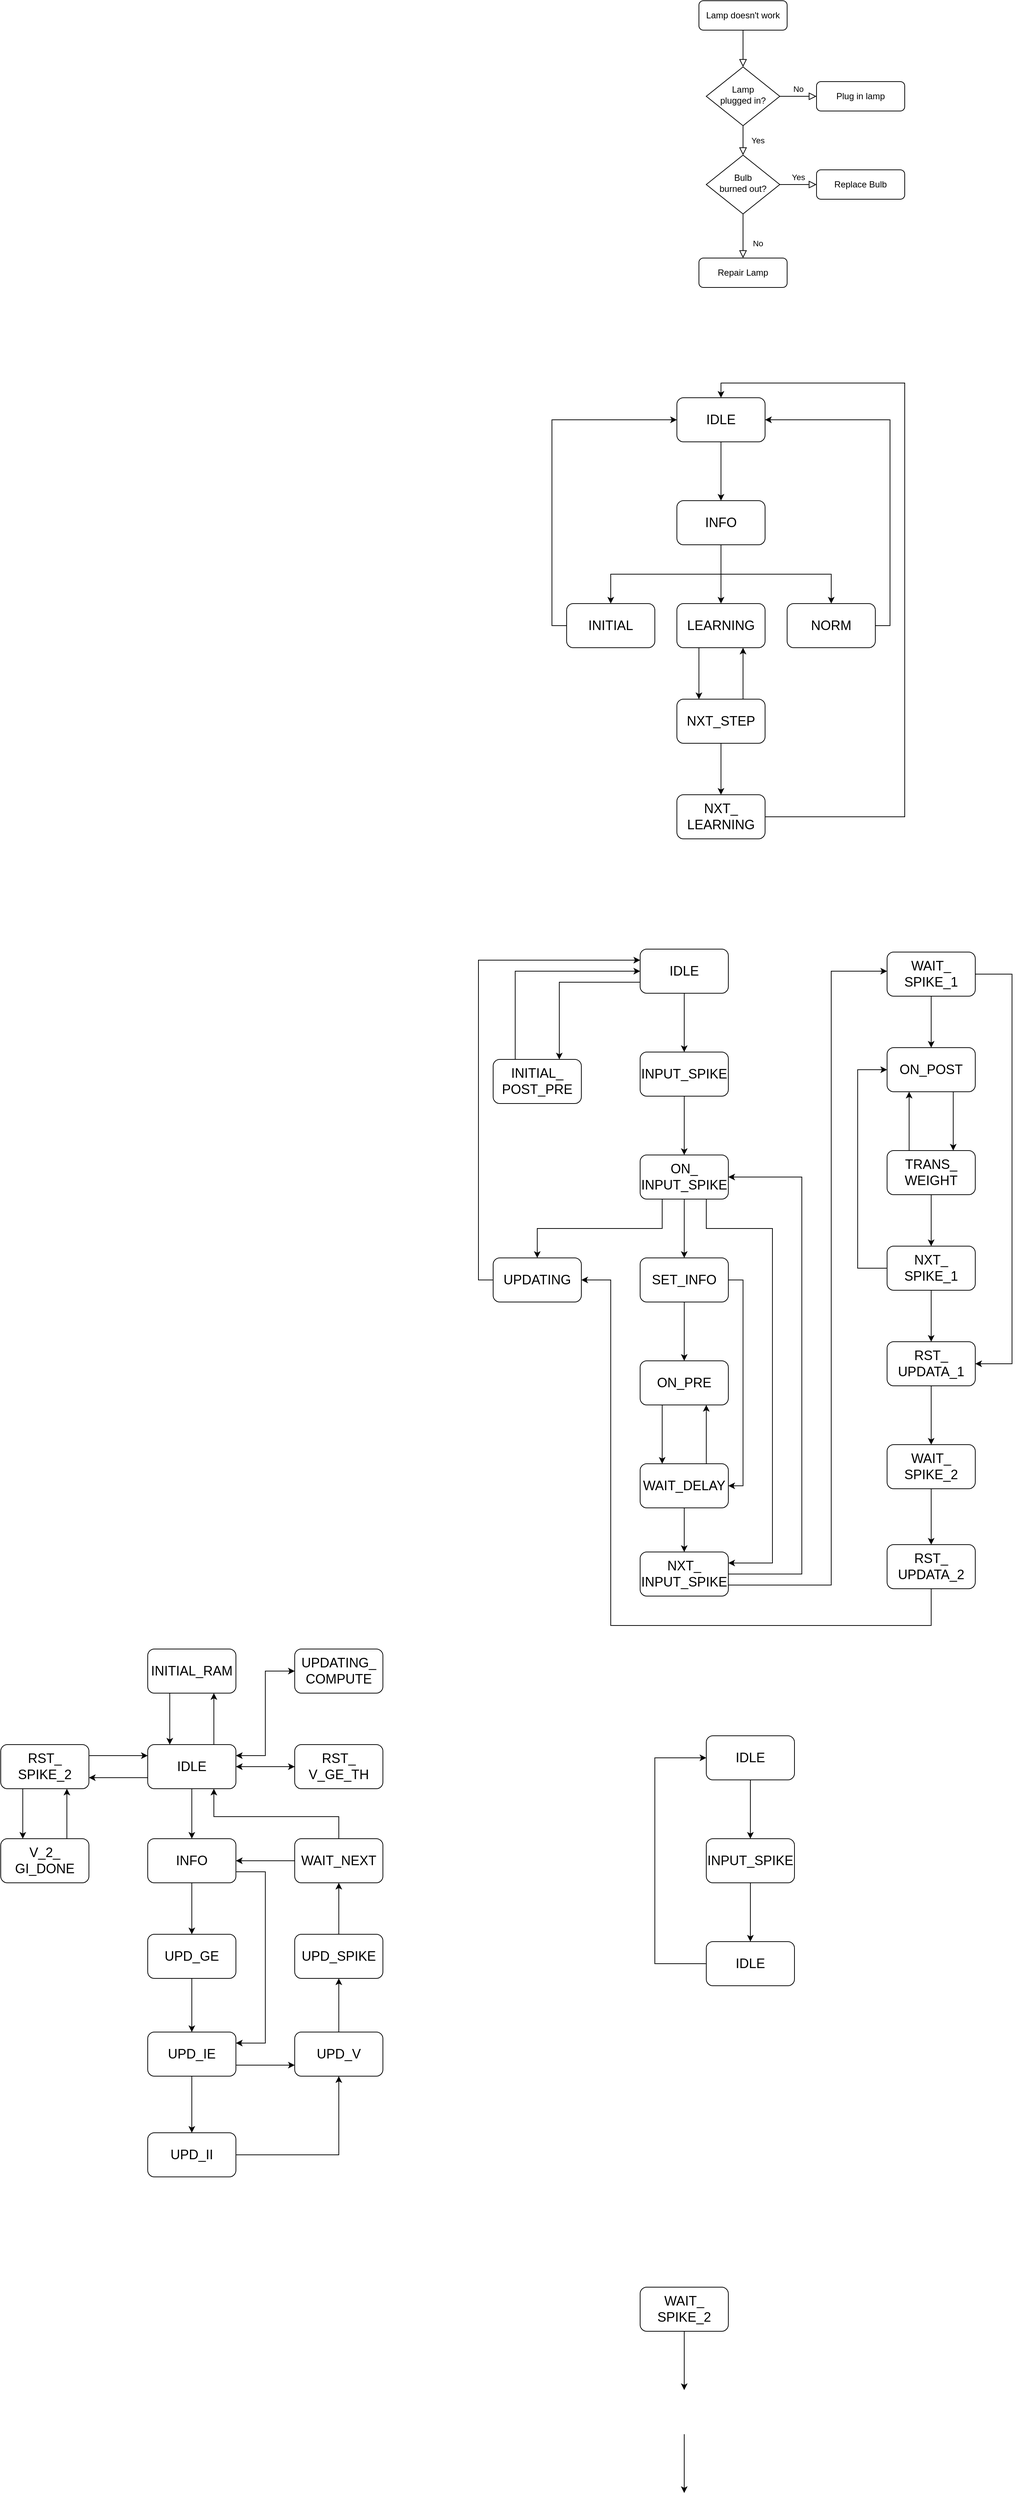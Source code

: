 <mxfile version="23.1.6" type="github">
  <diagram id="C5RBs43oDa-KdzZeNtuy" name="Page-1">
    <mxGraphModel dx="3267" dy="1254" grid="1" gridSize="10" guides="1" tooltips="1" connect="1" arrows="1" fold="1" page="1" pageScale="1" pageWidth="827" pageHeight="1169" math="0" shadow="0">
      <root>
        <mxCell id="WIyWlLk6GJQsqaUBKTNV-0" />
        <mxCell id="WIyWlLk6GJQsqaUBKTNV-1" parent="WIyWlLk6GJQsqaUBKTNV-0" />
        <mxCell id="WIyWlLk6GJQsqaUBKTNV-2" value="" style="rounded=0;html=1;jettySize=auto;orthogonalLoop=1;fontSize=11;endArrow=block;endFill=0;endSize=8;strokeWidth=1;shadow=0;labelBackgroundColor=none;edgeStyle=orthogonalEdgeStyle;" parent="WIyWlLk6GJQsqaUBKTNV-1" source="WIyWlLk6GJQsqaUBKTNV-3" target="WIyWlLk6GJQsqaUBKTNV-6" edge="1">
          <mxGeometry relative="1" as="geometry" />
        </mxCell>
        <mxCell id="WIyWlLk6GJQsqaUBKTNV-3" value="Lamp doesn&#39;t work" style="rounded=1;whiteSpace=wrap;html=1;fontSize=12;glass=0;strokeWidth=1;shadow=0;" parent="WIyWlLk6GJQsqaUBKTNV-1" vertex="1">
          <mxGeometry x="160" y="80" width="120" height="40" as="geometry" />
        </mxCell>
        <mxCell id="WIyWlLk6GJQsqaUBKTNV-4" value="Yes" style="rounded=0;html=1;jettySize=auto;orthogonalLoop=1;fontSize=11;endArrow=block;endFill=0;endSize=8;strokeWidth=1;shadow=0;labelBackgroundColor=none;edgeStyle=orthogonalEdgeStyle;" parent="WIyWlLk6GJQsqaUBKTNV-1" source="WIyWlLk6GJQsqaUBKTNV-6" target="WIyWlLk6GJQsqaUBKTNV-10" edge="1">
          <mxGeometry y="20" relative="1" as="geometry">
            <mxPoint as="offset" />
          </mxGeometry>
        </mxCell>
        <mxCell id="WIyWlLk6GJQsqaUBKTNV-5" value="No" style="edgeStyle=orthogonalEdgeStyle;rounded=0;html=1;jettySize=auto;orthogonalLoop=1;fontSize=11;endArrow=block;endFill=0;endSize=8;strokeWidth=1;shadow=0;labelBackgroundColor=none;" parent="WIyWlLk6GJQsqaUBKTNV-1" source="WIyWlLk6GJQsqaUBKTNV-6" target="WIyWlLk6GJQsqaUBKTNV-7" edge="1">
          <mxGeometry y="10" relative="1" as="geometry">
            <mxPoint as="offset" />
          </mxGeometry>
        </mxCell>
        <mxCell id="WIyWlLk6GJQsqaUBKTNV-6" value="Lamp&lt;br&gt;plugged in?" style="rhombus;whiteSpace=wrap;html=1;shadow=0;fontFamily=Helvetica;fontSize=12;align=center;strokeWidth=1;spacing=6;spacingTop=-4;" parent="WIyWlLk6GJQsqaUBKTNV-1" vertex="1">
          <mxGeometry x="170" y="170" width="100" height="80" as="geometry" />
        </mxCell>
        <mxCell id="WIyWlLk6GJQsqaUBKTNV-7" value="Plug in lamp" style="rounded=1;whiteSpace=wrap;html=1;fontSize=12;glass=0;strokeWidth=1;shadow=0;" parent="WIyWlLk6GJQsqaUBKTNV-1" vertex="1">
          <mxGeometry x="320" y="190" width="120" height="40" as="geometry" />
        </mxCell>
        <mxCell id="WIyWlLk6GJQsqaUBKTNV-8" value="No" style="rounded=0;html=1;jettySize=auto;orthogonalLoop=1;fontSize=11;endArrow=block;endFill=0;endSize=8;strokeWidth=1;shadow=0;labelBackgroundColor=none;edgeStyle=orthogonalEdgeStyle;" parent="WIyWlLk6GJQsqaUBKTNV-1" source="WIyWlLk6GJQsqaUBKTNV-10" target="WIyWlLk6GJQsqaUBKTNV-11" edge="1">
          <mxGeometry x="0.333" y="20" relative="1" as="geometry">
            <mxPoint as="offset" />
          </mxGeometry>
        </mxCell>
        <mxCell id="WIyWlLk6GJQsqaUBKTNV-9" value="Yes" style="edgeStyle=orthogonalEdgeStyle;rounded=0;html=1;jettySize=auto;orthogonalLoop=1;fontSize=11;endArrow=block;endFill=0;endSize=8;strokeWidth=1;shadow=0;labelBackgroundColor=none;" parent="WIyWlLk6GJQsqaUBKTNV-1" source="WIyWlLk6GJQsqaUBKTNV-10" target="WIyWlLk6GJQsqaUBKTNV-12" edge="1">
          <mxGeometry y="10" relative="1" as="geometry">
            <mxPoint as="offset" />
          </mxGeometry>
        </mxCell>
        <mxCell id="WIyWlLk6GJQsqaUBKTNV-10" value="Bulb&lt;br&gt;burned out?" style="rhombus;whiteSpace=wrap;html=1;shadow=0;fontFamily=Helvetica;fontSize=12;align=center;strokeWidth=1;spacing=6;spacingTop=-4;" parent="WIyWlLk6GJQsqaUBKTNV-1" vertex="1">
          <mxGeometry x="170" y="290" width="100" height="80" as="geometry" />
        </mxCell>
        <mxCell id="WIyWlLk6GJQsqaUBKTNV-11" value="Repair Lamp" style="rounded=1;whiteSpace=wrap;html=1;fontSize=12;glass=0;strokeWidth=1;shadow=0;" parent="WIyWlLk6GJQsqaUBKTNV-1" vertex="1">
          <mxGeometry x="160" y="430" width="120" height="40" as="geometry" />
        </mxCell>
        <mxCell id="WIyWlLk6GJQsqaUBKTNV-12" value="Replace Bulb" style="rounded=1;whiteSpace=wrap;html=1;fontSize=12;glass=0;strokeWidth=1;shadow=0;" parent="WIyWlLk6GJQsqaUBKTNV-1" vertex="1">
          <mxGeometry x="320" y="310" width="120" height="40" as="geometry" />
        </mxCell>
        <mxCell id="yngDn8SlQXvrHjI-wFZV-4" value="" style="edgeStyle=orthogonalEdgeStyle;rounded=0;orthogonalLoop=1;jettySize=auto;html=1;" parent="WIyWlLk6GJQsqaUBKTNV-1" source="yngDn8SlQXvrHjI-wFZV-0" target="yngDn8SlQXvrHjI-wFZV-3" edge="1">
          <mxGeometry relative="1" as="geometry" />
        </mxCell>
        <mxCell id="yngDn8SlQXvrHjI-wFZV-0" value="&lt;font style=&quot;font-size: 18px;&quot;&gt;IDLE&lt;/font&gt;" style="rounded=1;whiteSpace=wrap;html=1;" parent="WIyWlLk6GJQsqaUBKTNV-1" vertex="1">
          <mxGeometry x="130" y="620" width="120" height="60" as="geometry" />
        </mxCell>
        <mxCell id="yngDn8SlQXvrHjI-wFZV-6" value="" style="edgeStyle=orthogonalEdgeStyle;rounded=0;orthogonalLoop=1;jettySize=auto;html=1;" parent="WIyWlLk6GJQsqaUBKTNV-1" source="yngDn8SlQXvrHjI-wFZV-3" target="yngDn8SlQXvrHjI-wFZV-5" edge="1">
          <mxGeometry relative="1" as="geometry" />
        </mxCell>
        <mxCell id="yngDn8SlQXvrHjI-wFZV-3" value="&lt;font style=&quot;font-size: 18px;&quot;&gt;INFO&lt;/font&gt;" style="rounded=1;whiteSpace=wrap;html=1;" parent="WIyWlLk6GJQsqaUBKTNV-1" vertex="1">
          <mxGeometry x="130" y="760" width="120" height="60" as="geometry" />
        </mxCell>
        <mxCell id="yngDn8SlQXvrHjI-wFZV-8" value="" style="edgeStyle=orthogonalEdgeStyle;rounded=0;orthogonalLoop=1;jettySize=auto;html=1;" parent="WIyWlLk6GJQsqaUBKTNV-1" target="yngDn8SlQXvrHjI-wFZV-7" edge="1">
          <mxGeometry relative="1" as="geometry">
            <mxPoint x="190" y="860" as="sourcePoint" />
            <Array as="points">
              <mxPoint x="340" y="860" />
            </Array>
          </mxGeometry>
        </mxCell>
        <mxCell id="yngDn8SlQXvrHjI-wFZV-5" value="&lt;font style=&quot;font-size: 18px;&quot;&gt;LEARNING&lt;/font&gt;" style="rounded=1;whiteSpace=wrap;html=1;" parent="WIyWlLk6GJQsqaUBKTNV-1" vertex="1">
          <mxGeometry x="130" y="900" width="120" height="60" as="geometry" />
        </mxCell>
        <mxCell id="yngDn8SlQXvrHjI-wFZV-10" value="" style="edgeStyle=orthogonalEdgeStyle;rounded=0;orthogonalLoop=1;jettySize=auto;html=1;exitX=0.5;exitY=1;exitDx=0;exitDy=0;" parent="WIyWlLk6GJQsqaUBKTNV-1" source="yngDn8SlQXvrHjI-wFZV-5" target="yngDn8SlQXvrHjI-wFZV-9" edge="1">
          <mxGeometry relative="1" as="geometry">
            <Array as="points">
              <mxPoint x="160" y="960" />
            </Array>
          </mxGeometry>
        </mxCell>
        <mxCell id="yngDn8SlQXvrHjI-wFZV-16" style="edgeStyle=orthogonalEdgeStyle;rounded=0;orthogonalLoop=1;jettySize=auto;html=1;exitX=1;exitY=0.5;exitDx=0;exitDy=0;entryX=1;entryY=0.5;entryDx=0;entryDy=0;" parent="WIyWlLk6GJQsqaUBKTNV-1" source="yngDn8SlQXvrHjI-wFZV-7" target="yngDn8SlQXvrHjI-wFZV-0" edge="1">
          <mxGeometry relative="1" as="geometry" />
        </mxCell>
        <mxCell id="yngDn8SlQXvrHjI-wFZV-7" value="&lt;span style=&quot;font-size: 18px;&quot;&gt;NORM&lt;/span&gt;" style="whiteSpace=wrap;html=1;rounded=1;" parent="WIyWlLk6GJQsqaUBKTNV-1" vertex="1">
          <mxGeometry x="280" y="900" width="120" height="60" as="geometry" />
        </mxCell>
        <mxCell id="yngDn8SlQXvrHjI-wFZV-12" value="" style="edgeStyle=orthogonalEdgeStyle;rounded=0;orthogonalLoop=1;jettySize=auto;html=1;" parent="WIyWlLk6GJQsqaUBKTNV-1" source="yngDn8SlQXvrHjI-wFZV-9" target="yngDn8SlQXvrHjI-wFZV-11" edge="1">
          <mxGeometry relative="1" as="geometry" />
        </mxCell>
        <mxCell id="yngDn8SlQXvrHjI-wFZV-17" style="edgeStyle=orthogonalEdgeStyle;rounded=0;orthogonalLoop=1;jettySize=auto;html=1;exitX=0.75;exitY=0;exitDx=0;exitDy=0;entryX=0.75;entryY=1;entryDx=0;entryDy=0;" parent="WIyWlLk6GJQsqaUBKTNV-1" source="yngDn8SlQXvrHjI-wFZV-9" target="yngDn8SlQXvrHjI-wFZV-5" edge="1">
          <mxGeometry relative="1" as="geometry" />
        </mxCell>
        <mxCell id="yngDn8SlQXvrHjI-wFZV-9" value="&lt;span style=&quot;font-size: 18px;&quot;&gt;NXT_STEP&lt;/span&gt;" style="whiteSpace=wrap;html=1;rounded=1;" parent="WIyWlLk6GJQsqaUBKTNV-1" vertex="1">
          <mxGeometry x="130" y="1030" width="120" height="60" as="geometry" />
        </mxCell>
        <mxCell id="yngDn8SlQXvrHjI-wFZV-14" value="" style="edgeStyle=orthogonalEdgeStyle;rounded=0;orthogonalLoop=1;jettySize=auto;html=1;exitX=0.5;exitY=1;exitDx=0;exitDy=0;" parent="WIyWlLk6GJQsqaUBKTNV-1" source="yngDn8SlQXvrHjI-wFZV-3" target="yngDn8SlQXvrHjI-wFZV-13" edge="1">
          <mxGeometry relative="1" as="geometry" />
        </mxCell>
        <mxCell id="yngDn8SlQXvrHjI-wFZV-18" style="edgeStyle=orthogonalEdgeStyle;rounded=0;orthogonalLoop=1;jettySize=auto;html=1;exitX=1;exitY=0.5;exitDx=0;exitDy=0;entryX=0.5;entryY=0;entryDx=0;entryDy=0;" parent="WIyWlLk6GJQsqaUBKTNV-1" source="yngDn8SlQXvrHjI-wFZV-11" target="yngDn8SlQXvrHjI-wFZV-0" edge="1">
          <mxGeometry relative="1" as="geometry">
            <Array as="points">
              <mxPoint x="440" y="1190" />
              <mxPoint x="440" y="600" />
              <mxPoint x="190" y="600" />
            </Array>
          </mxGeometry>
        </mxCell>
        <mxCell id="yngDn8SlQXvrHjI-wFZV-11" value="&lt;span style=&quot;font-size: 18px;&quot;&gt;NXT_&lt;br&gt;LEARNING&lt;/span&gt;" style="whiteSpace=wrap;html=1;rounded=1;" parent="WIyWlLk6GJQsqaUBKTNV-1" vertex="1">
          <mxGeometry x="130" y="1160" width="120" height="60" as="geometry" />
        </mxCell>
        <mxCell id="yngDn8SlQXvrHjI-wFZV-15" style="edgeStyle=orthogonalEdgeStyle;rounded=0;orthogonalLoop=1;jettySize=auto;html=1;exitX=0;exitY=0.5;exitDx=0;exitDy=0;entryX=0;entryY=0.5;entryDx=0;entryDy=0;" parent="WIyWlLk6GJQsqaUBKTNV-1" source="yngDn8SlQXvrHjI-wFZV-13" target="yngDn8SlQXvrHjI-wFZV-0" edge="1">
          <mxGeometry relative="1" as="geometry" />
        </mxCell>
        <mxCell id="yngDn8SlQXvrHjI-wFZV-13" value="&lt;span style=&quot;font-size: 18px;&quot;&gt;INITIAL&lt;/span&gt;" style="whiteSpace=wrap;html=1;rounded=1;" parent="WIyWlLk6GJQsqaUBKTNV-1" vertex="1">
          <mxGeometry x="-20" y="900" width="120" height="60" as="geometry" />
        </mxCell>
        <mxCell id="yngDn8SlQXvrHjI-wFZV-21" value="" style="edgeStyle=orthogonalEdgeStyle;rounded=0;orthogonalLoop=1;jettySize=auto;html=1;" parent="WIyWlLk6GJQsqaUBKTNV-1" source="yngDn8SlQXvrHjI-wFZV-19" target="yngDn8SlQXvrHjI-wFZV-20" edge="1">
          <mxGeometry relative="1" as="geometry" />
        </mxCell>
        <mxCell id="yngDn8SlQXvrHjI-wFZV-54" style="edgeStyle=orthogonalEdgeStyle;rounded=0;orthogonalLoop=1;jettySize=auto;html=1;exitX=0;exitY=0.75;exitDx=0;exitDy=0;entryX=0.75;entryY=0;entryDx=0;entryDy=0;" parent="WIyWlLk6GJQsqaUBKTNV-1" source="yngDn8SlQXvrHjI-wFZV-19" target="yngDn8SlQXvrHjI-wFZV-53" edge="1">
          <mxGeometry relative="1" as="geometry" />
        </mxCell>
        <mxCell id="yngDn8SlQXvrHjI-wFZV-19" value="&lt;font style=&quot;font-size: 18px;&quot;&gt;IDLE&lt;/font&gt;" style="rounded=1;whiteSpace=wrap;html=1;" parent="WIyWlLk6GJQsqaUBKTNV-1" vertex="1">
          <mxGeometry x="80" y="1370" width="120" height="60" as="geometry" />
        </mxCell>
        <mxCell id="yngDn8SlQXvrHjI-wFZV-23" value="" style="edgeStyle=orthogonalEdgeStyle;rounded=0;orthogonalLoop=1;jettySize=auto;html=1;" parent="WIyWlLk6GJQsqaUBKTNV-1" source="yngDn8SlQXvrHjI-wFZV-20" target="yngDn8SlQXvrHjI-wFZV-22" edge="1">
          <mxGeometry relative="1" as="geometry" />
        </mxCell>
        <mxCell id="yngDn8SlQXvrHjI-wFZV-20" value="&lt;font style=&quot;font-size: 18px;&quot;&gt;INPUT_SPIKE&lt;/font&gt;" style="rounded=1;whiteSpace=wrap;html=1;" parent="WIyWlLk6GJQsqaUBKTNV-1" vertex="1">
          <mxGeometry x="80" y="1510" width="120" height="60" as="geometry" />
        </mxCell>
        <mxCell id="yngDn8SlQXvrHjI-wFZV-25" value="" style="edgeStyle=orthogonalEdgeStyle;rounded=0;orthogonalLoop=1;jettySize=auto;html=1;" parent="WIyWlLk6GJQsqaUBKTNV-1" source="yngDn8SlQXvrHjI-wFZV-22" target="yngDn8SlQXvrHjI-wFZV-24" edge="1">
          <mxGeometry relative="1" as="geometry" />
        </mxCell>
        <mxCell id="yngDn8SlQXvrHjI-wFZV-57" style="edgeStyle=orthogonalEdgeStyle;rounded=0;orthogonalLoop=1;jettySize=auto;html=1;exitX=0.5;exitY=1;exitDx=0;exitDy=0;" parent="WIyWlLk6GJQsqaUBKTNV-1" source="yngDn8SlQXvrHjI-wFZV-22" target="yngDn8SlQXvrHjI-wFZV-28" edge="1">
          <mxGeometry relative="1" as="geometry">
            <Array as="points">
              <mxPoint x="110" y="1710" />
              <mxPoint x="110" y="1750" />
              <mxPoint x="-60" y="1750" />
            </Array>
          </mxGeometry>
        </mxCell>
        <mxCell id="yngDn8SlQXvrHjI-wFZV-22" value="&lt;font style=&quot;font-size: 18px;&quot;&gt;ON_&lt;br&gt;INPUT_SPIKE&lt;/font&gt;" style="rounded=1;whiteSpace=wrap;html=1;" parent="WIyWlLk6GJQsqaUBKTNV-1" vertex="1">
          <mxGeometry x="80" y="1650" width="120" height="60" as="geometry" />
        </mxCell>
        <mxCell id="yngDn8SlQXvrHjI-wFZV-27" value="" style="edgeStyle=orthogonalEdgeStyle;rounded=0;orthogonalLoop=1;jettySize=auto;html=1;exitX=0.5;exitY=1;exitDx=0;exitDy=0;entryX=1;entryY=0.25;entryDx=0;entryDy=0;" parent="WIyWlLk6GJQsqaUBKTNV-1" source="yngDn8SlQXvrHjI-wFZV-22" target="yngDn8SlQXvrHjI-wFZV-26" edge="1">
          <mxGeometry relative="1" as="geometry">
            <Array as="points">
              <mxPoint x="170" y="1710" />
              <mxPoint x="170" y="1750" />
              <mxPoint x="260" y="1750" />
              <mxPoint x="260" y="2205" />
            </Array>
          </mxGeometry>
        </mxCell>
        <mxCell id="yngDn8SlQXvrHjI-wFZV-76" style="edgeStyle=orthogonalEdgeStyle;rounded=0;orthogonalLoop=1;jettySize=auto;html=1;exitX=1;exitY=0.5;exitDx=0;exitDy=0;entryX=1;entryY=0.5;entryDx=0;entryDy=0;" parent="WIyWlLk6GJQsqaUBKTNV-1" source="yngDn8SlQXvrHjI-wFZV-24" target="yngDn8SlQXvrHjI-wFZV-32" edge="1">
          <mxGeometry relative="1" as="geometry" />
        </mxCell>
        <mxCell id="yngDn8SlQXvrHjI-wFZV-24" value="&lt;font style=&quot;font-size: 18px;&quot;&gt;SET_INFO&lt;/font&gt;" style="rounded=1;whiteSpace=wrap;html=1;" parent="WIyWlLk6GJQsqaUBKTNV-1" vertex="1">
          <mxGeometry x="80" y="1790" width="120" height="60" as="geometry" />
        </mxCell>
        <mxCell id="yngDn8SlQXvrHjI-wFZV-62" style="edgeStyle=orthogonalEdgeStyle;rounded=0;orthogonalLoop=1;jettySize=auto;html=1;exitX=1;exitY=0.5;exitDx=0;exitDy=0;entryX=1;entryY=0.5;entryDx=0;entryDy=0;" parent="WIyWlLk6GJQsqaUBKTNV-1" source="yngDn8SlQXvrHjI-wFZV-26" target="yngDn8SlQXvrHjI-wFZV-22" edge="1">
          <mxGeometry relative="1" as="geometry">
            <Array as="points">
              <mxPoint x="300" y="2220" />
              <mxPoint x="300" y="1680" />
            </Array>
          </mxGeometry>
        </mxCell>
        <mxCell id="yngDn8SlQXvrHjI-wFZV-63" style="edgeStyle=orthogonalEdgeStyle;rounded=0;orthogonalLoop=1;jettySize=auto;html=1;exitX=1;exitY=0.75;exitDx=0;exitDy=0;" parent="WIyWlLk6GJQsqaUBKTNV-1" source="yngDn8SlQXvrHjI-wFZV-26" target="yngDn8SlQXvrHjI-wFZV-36" edge="1">
          <mxGeometry relative="1" as="geometry">
            <Array as="points">
              <mxPoint x="340" y="2235" />
              <mxPoint x="340" y="1400" />
              <mxPoint x="500" y="1400" />
            </Array>
          </mxGeometry>
        </mxCell>
        <mxCell id="yngDn8SlQXvrHjI-wFZV-26" value="&lt;font style=&quot;font-size: 18px;&quot;&gt;NXT_&lt;br&gt;INPUT_SPIKE&lt;/font&gt;" style="rounded=1;whiteSpace=wrap;html=1;" parent="WIyWlLk6GJQsqaUBKTNV-1" vertex="1">
          <mxGeometry x="80" y="2190" width="120" height="60" as="geometry" />
        </mxCell>
        <mxCell id="yngDn8SlQXvrHjI-wFZV-31" value="" style="edgeStyle=orthogonalEdgeStyle;rounded=0;orthogonalLoop=1;jettySize=auto;html=1;exitX=0.5;exitY=1;exitDx=0;exitDy=0;" parent="WIyWlLk6GJQsqaUBKTNV-1" source="yngDn8SlQXvrHjI-wFZV-24" target="yngDn8SlQXvrHjI-wFZV-30" edge="1">
          <mxGeometry relative="1" as="geometry" />
        </mxCell>
        <mxCell id="yngDn8SlQXvrHjI-wFZV-74" style="edgeStyle=orthogonalEdgeStyle;rounded=0;orthogonalLoop=1;jettySize=auto;html=1;exitX=0;exitY=0.5;exitDx=0;exitDy=0;entryX=0;entryY=0.25;entryDx=0;entryDy=0;" parent="WIyWlLk6GJQsqaUBKTNV-1" source="yngDn8SlQXvrHjI-wFZV-28" target="yngDn8SlQXvrHjI-wFZV-19" edge="1">
          <mxGeometry relative="1" as="geometry" />
        </mxCell>
        <mxCell id="yngDn8SlQXvrHjI-wFZV-28" value="&lt;font style=&quot;font-size: 18px;&quot;&gt;UPDATING&lt;/font&gt;" style="rounded=1;whiteSpace=wrap;html=1;" parent="WIyWlLk6GJQsqaUBKTNV-1" vertex="1">
          <mxGeometry x="-120" y="1790" width="120" height="60" as="geometry" />
        </mxCell>
        <mxCell id="yngDn8SlQXvrHjI-wFZV-33" value="" style="edgeStyle=orthogonalEdgeStyle;rounded=0;orthogonalLoop=1;jettySize=auto;html=1;" parent="WIyWlLk6GJQsqaUBKTNV-1" source="yngDn8SlQXvrHjI-wFZV-30" target="yngDn8SlQXvrHjI-wFZV-32" edge="1">
          <mxGeometry relative="1" as="geometry">
            <Array as="points">
              <mxPoint x="110" y="2020" />
              <mxPoint x="110" y="2020" />
            </Array>
          </mxGeometry>
        </mxCell>
        <mxCell id="yngDn8SlQXvrHjI-wFZV-30" value="&lt;font style=&quot;font-size: 18px;&quot;&gt;ON_PRE&lt;/font&gt;" style="rounded=1;whiteSpace=wrap;html=1;" parent="WIyWlLk6GJQsqaUBKTNV-1" vertex="1">
          <mxGeometry x="80" y="1930" width="120" height="60" as="geometry" />
        </mxCell>
        <mxCell id="yngDn8SlQXvrHjI-wFZV-58" style="edgeStyle=orthogonalEdgeStyle;rounded=0;orthogonalLoop=1;jettySize=auto;html=1;exitX=0.5;exitY=1;exitDx=0;exitDy=0;entryX=0.5;entryY=0;entryDx=0;entryDy=0;" parent="WIyWlLk6GJQsqaUBKTNV-1" source="yngDn8SlQXvrHjI-wFZV-32" target="yngDn8SlQXvrHjI-wFZV-26" edge="1">
          <mxGeometry relative="1" as="geometry" />
        </mxCell>
        <mxCell id="yngDn8SlQXvrHjI-wFZV-59" style="edgeStyle=orthogonalEdgeStyle;rounded=0;orthogonalLoop=1;jettySize=auto;html=1;exitX=0.75;exitY=0;exitDx=0;exitDy=0;entryX=0.75;entryY=1;entryDx=0;entryDy=0;" parent="WIyWlLk6GJQsqaUBKTNV-1" source="yngDn8SlQXvrHjI-wFZV-32" target="yngDn8SlQXvrHjI-wFZV-30" edge="1">
          <mxGeometry relative="1" as="geometry" />
        </mxCell>
        <mxCell id="yngDn8SlQXvrHjI-wFZV-32" value="&lt;font style=&quot;font-size: 18px;&quot;&gt;WAIT_DELAY&lt;/font&gt;" style="rounded=1;whiteSpace=wrap;html=1;" parent="WIyWlLk6GJQsqaUBKTNV-1" vertex="1">
          <mxGeometry x="80" y="2070" width="120" height="60" as="geometry" />
        </mxCell>
        <mxCell id="yngDn8SlQXvrHjI-wFZV-39" value="" style="edgeStyle=orthogonalEdgeStyle;rounded=0;orthogonalLoop=1;jettySize=auto;html=1;" parent="WIyWlLk6GJQsqaUBKTNV-1" source="yngDn8SlQXvrHjI-wFZV-36" target="yngDn8SlQXvrHjI-wFZV-38" edge="1">
          <mxGeometry relative="1" as="geometry" />
        </mxCell>
        <mxCell id="yngDn8SlQXvrHjI-wFZV-65" style="edgeStyle=orthogonalEdgeStyle;rounded=0;orthogonalLoop=1;jettySize=auto;html=1;exitX=1;exitY=0.5;exitDx=0;exitDy=0;entryX=1;entryY=0.5;entryDx=0;entryDy=0;" parent="WIyWlLk6GJQsqaUBKTNV-1" source="yngDn8SlQXvrHjI-wFZV-36" target="yngDn8SlQXvrHjI-wFZV-40" edge="1">
          <mxGeometry relative="1" as="geometry">
            <Array as="points">
              <mxPoint x="586" y="1404" />
              <mxPoint x="586" y="1934" />
            </Array>
          </mxGeometry>
        </mxCell>
        <mxCell id="yngDn8SlQXvrHjI-wFZV-36" value="&lt;font style=&quot;font-size: 18px;&quot;&gt;WAIT_&lt;br&gt;SPIKE_1&lt;/font&gt;" style="rounded=1;whiteSpace=wrap;html=1;" parent="WIyWlLk6GJQsqaUBKTNV-1" vertex="1">
          <mxGeometry x="416" y="1374" width="120" height="60" as="geometry" />
        </mxCell>
        <mxCell id="yngDn8SlQXvrHjI-wFZV-66" style="edgeStyle=orthogonalEdgeStyle;rounded=0;orthogonalLoop=1;jettySize=auto;html=1;exitX=0.75;exitY=1;exitDx=0;exitDy=0;entryX=0.75;entryY=0;entryDx=0;entryDy=0;" parent="WIyWlLk6GJQsqaUBKTNV-1" source="yngDn8SlQXvrHjI-wFZV-38" target="yngDn8SlQXvrHjI-wFZV-42" edge="1">
          <mxGeometry relative="1" as="geometry" />
        </mxCell>
        <mxCell id="yngDn8SlQXvrHjI-wFZV-38" value="&lt;font style=&quot;font-size: 18px;&quot;&gt;ON_POST&lt;/font&gt;" style="rounded=1;whiteSpace=wrap;html=1;" parent="WIyWlLk6GJQsqaUBKTNV-1" vertex="1">
          <mxGeometry x="416" y="1504" width="120" height="60" as="geometry" />
        </mxCell>
        <mxCell id="yngDn8SlQXvrHjI-wFZV-72" value="" style="edgeStyle=orthogonalEdgeStyle;rounded=0;orthogonalLoop=1;jettySize=auto;html=1;" parent="WIyWlLk6GJQsqaUBKTNV-1" source="yngDn8SlQXvrHjI-wFZV-40" target="yngDn8SlQXvrHjI-wFZV-71" edge="1">
          <mxGeometry relative="1" as="geometry" />
        </mxCell>
        <mxCell id="yngDn8SlQXvrHjI-wFZV-40" value="&lt;font style=&quot;font-size: 18px;&quot;&gt;RST_&lt;br&gt;UPDATA_1&lt;/font&gt;" style="rounded=1;whiteSpace=wrap;html=1;" parent="WIyWlLk6GJQsqaUBKTNV-1" vertex="1">
          <mxGeometry x="416" y="1904" width="120" height="60" as="geometry" />
        </mxCell>
        <mxCell id="yngDn8SlQXvrHjI-wFZV-45" value="" style="edgeStyle=orthogonalEdgeStyle;rounded=0;orthogonalLoop=1;jettySize=auto;html=1;" parent="WIyWlLk6GJQsqaUBKTNV-1" source="yngDn8SlQXvrHjI-wFZV-42" target="yngDn8SlQXvrHjI-wFZV-44" edge="1">
          <mxGeometry relative="1" as="geometry" />
        </mxCell>
        <mxCell id="yngDn8SlQXvrHjI-wFZV-68" style="edgeStyle=orthogonalEdgeStyle;rounded=0;orthogonalLoop=1;jettySize=auto;html=1;exitX=0.25;exitY=0;exitDx=0;exitDy=0;entryX=0.25;entryY=1;entryDx=0;entryDy=0;" parent="WIyWlLk6GJQsqaUBKTNV-1" source="yngDn8SlQXvrHjI-wFZV-42" target="yngDn8SlQXvrHjI-wFZV-38" edge="1">
          <mxGeometry relative="1" as="geometry" />
        </mxCell>
        <mxCell id="yngDn8SlQXvrHjI-wFZV-42" value="&lt;font style=&quot;font-size: 18px;&quot;&gt;TRANS_&lt;br&gt;WEIGHT&lt;/font&gt;" style="rounded=1;whiteSpace=wrap;html=1;" parent="WIyWlLk6GJQsqaUBKTNV-1" vertex="1">
          <mxGeometry x="416" y="1644" width="120" height="60" as="geometry" />
        </mxCell>
        <mxCell id="yngDn8SlQXvrHjI-wFZV-69" style="edgeStyle=orthogonalEdgeStyle;rounded=0;orthogonalLoop=1;jettySize=auto;html=1;exitX=0;exitY=0.5;exitDx=0;exitDy=0;entryX=0;entryY=0.5;entryDx=0;entryDy=0;" parent="WIyWlLk6GJQsqaUBKTNV-1" source="yngDn8SlQXvrHjI-wFZV-44" target="yngDn8SlQXvrHjI-wFZV-38" edge="1">
          <mxGeometry relative="1" as="geometry">
            <Array as="points">
              <mxPoint x="376" y="1804" />
              <mxPoint x="376" y="1534" />
            </Array>
          </mxGeometry>
        </mxCell>
        <mxCell id="yngDn8SlQXvrHjI-wFZV-70" style="edgeStyle=orthogonalEdgeStyle;rounded=0;orthogonalLoop=1;jettySize=auto;html=1;exitX=0.5;exitY=1;exitDx=0;exitDy=0;" parent="WIyWlLk6GJQsqaUBKTNV-1" source="yngDn8SlQXvrHjI-wFZV-44" target="yngDn8SlQXvrHjI-wFZV-40" edge="1">
          <mxGeometry relative="1" as="geometry" />
        </mxCell>
        <mxCell id="yngDn8SlQXvrHjI-wFZV-44" value="&lt;font style=&quot;font-size: 18px;&quot;&gt;NXT_&lt;br&gt;SPIKE_1&lt;/font&gt;" style="rounded=1;whiteSpace=wrap;html=1;" parent="WIyWlLk6GJQsqaUBKTNV-1" vertex="1">
          <mxGeometry x="416" y="1774" width="120" height="60" as="geometry" />
        </mxCell>
        <mxCell id="yngDn8SlQXvrHjI-wFZV-49" value="" style="edgeStyle=orthogonalEdgeStyle;rounded=0;orthogonalLoop=1;jettySize=auto;html=1;" parent="WIyWlLk6GJQsqaUBKTNV-1" source="yngDn8SlQXvrHjI-wFZV-46" edge="1">
          <mxGeometry relative="1" as="geometry">
            <mxPoint x="140" y="3330" as="targetPoint" />
          </mxGeometry>
        </mxCell>
        <mxCell id="yngDn8SlQXvrHjI-wFZV-46" value="&lt;font style=&quot;font-size: 18px;&quot;&gt;WAIT_&lt;br&gt;SPIKE_2&lt;/font&gt;" style="rounded=1;whiteSpace=wrap;html=1;" parent="WIyWlLk6GJQsqaUBKTNV-1" vertex="1">
          <mxGeometry x="80" y="3190" width="120" height="60" as="geometry" />
        </mxCell>
        <mxCell id="yngDn8SlQXvrHjI-wFZV-51" value="" style="edgeStyle=orthogonalEdgeStyle;rounded=0;orthogonalLoop=1;jettySize=auto;html=1;" parent="WIyWlLk6GJQsqaUBKTNV-1" edge="1">
          <mxGeometry relative="1" as="geometry">
            <mxPoint x="140" y="3470" as="targetPoint" />
            <mxPoint x="140" y="3390" as="sourcePoint" />
          </mxGeometry>
        </mxCell>
        <mxCell id="yngDn8SlQXvrHjI-wFZV-55" style="edgeStyle=orthogonalEdgeStyle;rounded=0;orthogonalLoop=1;jettySize=auto;html=1;exitX=0.25;exitY=0;exitDx=0;exitDy=0;entryX=0;entryY=0.5;entryDx=0;entryDy=0;" parent="WIyWlLk6GJQsqaUBKTNV-1" source="yngDn8SlQXvrHjI-wFZV-53" target="yngDn8SlQXvrHjI-wFZV-19" edge="1">
          <mxGeometry relative="1" as="geometry" />
        </mxCell>
        <mxCell id="yngDn8SlQXvrHjI-wFZV-53" value="&lt;font style=&quot;font-size: 18px;&quot;&gt;INITIAL_&lt;br&gt;POST_PRE&lt;/font&gt;" style="rounded=1;whiteSpace=wrap;html=1;" parent="WIyWlLk6GJQsqaUBKTNV-1" vertex="1">
          <mxGeometry x="-120" y="1520" width="120" height="60" as="geometry" />
        </mxCell>
        <mxCell id="yngDn8SlQXvrHjI-wFZV-73" style="edgeStyle=orthogonalEdgeStyle;rounded=0;orthogonalLoop=1;jettySize=auto;html=1;exitX=0.5;exitY=1;exitDx=0;exitDy=0;entryX=1;entryY=0.5;entryDx=0;entryDy=0;" parent="WIyWlLk6GJQsqaUBKTNV-1" source="kL40IcF_Q1Un9mVzanB_-0" target="yngDn8SlQXvrHjI-wFZV-28" edge="1">
          <mxGeometry relative="1" as="geometry">
            <Array as="points">
              <mxPoint x="476" y="2240" />
              <mxPoint x="476" y="2290" />
              <mxPoint x="40" y="2290" />
              <mxPoint x="40" y="1820" />
            </Array>
          </mxGeometry>
        </mxCell>
        <mxCell id="kL40IcF_Q1Un9mVzanB_-1" style="edgeStyle=orthogonalEdgeStyle;rounded=0;orthogonalLoop=1;jettySize=auto;html=1;exitX=0.5;exitY=1;exitDx=0;exitDy=0;" edge="1" parent="WIyWlLk6GJQsqaUBKTNV-1" source="yngDn8SlQXvrHjI-wFZV-71" target="kL40IcF_Q1Un9mVzanB_-0">
          <mxGeometry relative="1" as="geometry" />
        </mxCell>
        <mxCell id="yngDn8SlQXvrHjI-wFZV-71" value="&lt;font style=&quot;font-size: 18px;&quot;&gt;WAIT_&lt;br&gt;SPIKE_2&lt;/font&gt;" style="rounded=1;whiteSpace=wrap;html=1;" parent="WIyWlLk6GJQsqaUBKTNV-1" vertex="1">
          <mxGeometry x="416" y="2044" width="120" height="60" as="geometry" />
        </mxCell>
        <mxCell id="kL40IcF_Q1Un9mVzanB_-0" value="&lt;font style=&quot;font-size: 18px;&quot;&gt;RST_&lt;br&gt;UPDATA_2&lt;/font&gt;" style="rounded=1;whiteSpace=wrap;html=1;" vertex="1" parent="WIyWlLk6GJQsqaUBKTNV-1">
          <mxGeometry x="416" y="2180" width="120" height="60" as="geometry" />
        </mxCell>
        <mxCell id="kL40IcF_Q1Un9mVzanB_-4" value="" style="edgeStyle=orthogonalEdgeStyle;rounded=0;orthogonalLoop=1;jettySize=auto;html=1;" edge="1" parent="WIyWlLk6GJQsqaUBKTNV-1" source="kL40IcF_Q1Un9mVzanB_-2" target="kL40IcF_Q1Un9mVzanB_-3">
          <mxGeometry relative="1" as="geometry" />
        </mxCell>
        <mxCell id="kL40IcF_Q1Un9mVzanB_-28" style="edgeStyle=orthogonalEdgeStyle;rounded=0;orthogonalLoop=1;jettySize=auto;html=1;exitX=0.75;exitY=0;exitDx=0;exitDy=0;entryX=0.75;entryY=1;entryDx=0;entryDy=0;" edge="1" parent="WIyWlLk6GJQsqaUBKTNV-1" source="kL40IcF_Q1Un9mVzanB_-2" target="kL40IcF_Q1Un9mVzanB_-7">
          <mxGeometry relative="1" as="geometry" />
        </mxCell>
        <mxCell id="kL40IcF_Q1Un9mVzanB_-29" style="edgeStyle=orthogonalEdgeStyle;rounded=0;orthogonalLoop=1;jettySize=auto;html=1;exitX=1;exitY=0.25;exitDx=0;exitDy=0;entryX=0;entryY=0.5;entryDx=0;entryDy=0;" edge="1" parent="WIyWlLk6GJQsqaUBKTNV-1" source="kL40IcF_Q1Un9mVzanB_-2" target="kL40IcF_Q1Un9mVzanB_-8">
          <mxGeometry relative="1" as="geometry" />
        </mxCell>
        <mxCell id="kL40IcF_Q1Un9mVzanB_-38" style="edgeStyle=orthogonalEdgeStyle;rounded=0;orthogonalLoop=1;jettySize=auto;html=1;exitX=0;exitY=0.75;exitDx=0;exitDy=0;entryX=1;entryY=0.75;entryDx=0;entryDy=0;" edge="1" parent="WIyWlLk6GJQsqaUBKTNV-1" source="kL40IcF_Q1Un9mVzanB_-2" target="kL40IcF_Q1Un9mVzanB_-9">
          <mxGeometry relative="1" as="geometry" />
        </mxCell>
        <mxCell id="kL40IcF_Q1Un9mVzanB_-48" style="edgeStyle=orthogonalEdgeStyle;rounded=0;orthogonalLoop=1;jettySize=auto;html=1;exitX=1;exitY=0.5;exitDx=0;exitDy=0;entryX=0;entryY=0.5;entryDx=0;entryDy=0;" edge="1" parent="WIyWlLk6GJQsqaUBKTNV-1" source="kL40IcF_Q1Un9mVzanB_-2" target="kL40IcF_Q1Un9mVzanB_-44">
          <mxGeometry relative="1" as="geometry" />
        </mxCell>
        <mxCell id="kL40IcF_Q1Un9mVzanB_-2" value="&lt;font style=&quot;font-size: 18px;&quot;&gt;IDLE&lt;/font&gt;" style="rounded=1;whiteSpace=wrap;html=1;" vertex="1" parent="WIyWlLk6GJQsqaUBKTNV-1">
          <mxGeometry x="-590" y="2452" width="120" height="60" as="geometry" />
        </mxCell>
        <mxCell id="kL40IcF_Q1Un9mVzanB_-11" value="" style="edgeStyle=orthogonalEdgeStyle;rounded=0;orthogonalLoop=1;jettySize=auto;html=1;" edge="1" parent="WIyWlLk6GJQsqaUBKTNV-1" source="kL40IcF_Q1Un9mVzanB_-3" target="kL40IcF_Q1Un9mVzanB_-10">
          <mxGeometry relative="1" as="geometry" />
        </mxCell>
        <mxCell id="kL40IcF_Q1Un9mVzanB_-40" style="edgeStyle=orthogonalEdgeStyle;rounded=0;orthogonalLoop=1;jettySize=auto;html=1;exitX=1;exitY=0.75;exitDx=0;exitDy=0;entryX=1;entryY=0.25;entryDx=0;entryDy=0;" edge="1" parent="WIyWlLk6GJQsqaUBKTNV-1" source="kL40IcF_Q1Un9mVzanB_-3" target="kL40IcF_Q1Un9mVzanB_-12">
          <mxGeometry relative="1" as="geometry">
            <Array as="points">
              <mxPoint x="-430" y="2625" />
              <mxPoint x="-430" y="2858" />
            </Array>
          </mxGeometry>
        </mxCell>
        <mxCell id="kL40IcF_Q1Un9mVzanB_-3" value="&lt;font style=&quot;font-size: 18px;&quot;&gt;INFO&lt;/font&gt;" style="rounded=1;whiteSpace=wrap;html=1;" vertex="1" parent="WIyWlLk6GJQsqaUBKTNV-1">
          <mxGeometry x="-590" y="2580" width="120" height="60" as="geometry" />
        </mxCell>
        <mxCell id="kL40IcF_Q1Un9mVzanB_-34" style="edgeStyle=orthogonalEdgeStyle;rounded=0;orthogonalLoop=1;jettySize=auto;html=1;exitX=0.5;exitY=0;exitDx=0;exitDy=0;entryX=0.75;entryY=1;entryDx=0;entryDy=0;" edge="1" parent="WIyWlLk6GJQsqaUBKTNV-1" target="kL40IcF_Q1Un9mVzanB_-2">
          <mxGeometry relative="1" as="geometry">
            <mxPoint x="-330" y="2580" as="sourcePoint" />
            <Array as="points">
              <mxPoint x="-330" y="2550" />
              <mxPoint x="-500" y="2550" />
            </Array>
          </mxGeometry>
        </mxCell>
        <mxCell id="kL40IcF_Q1Un9mVzanB_-27" style="edgeStyle=orthogonalEdgeStyle;rounded=0;orthogonalLoop=1;jettySize=auto;html=1;exitX=0.25;exitY=1;exitDx=0;exitDy=0;entryX=0.25;entryY=0;entryDx=0;entryDy=0;" edge="1" parent="WIyWlLk6GJQsqaUBKTNV-1" source="kL40IcF_Q1Un9mVzanB_-7" target="kL40IcF_Q1Un9mVzanB_-2">
          <mxGeometry relative="1" as="geometry" />
        </mxCell>
        <mxCell id="kL40IcF_Q1Un9mVzanB_-7" value="&lt;font style=&quot;font-size: 18px;&quot;&gt;INITIAL_RAM&lt;/font&gt;" style="rounded=1;whiteSpace=wrap;html=1;" vertex="1" parent="WIyWlLk6GJQsqaUBKTNV-1">
          <mxGeometry x="-590" y="2322" width="120" height="60" as="geometry" />
        </mxCell>
        <mxCell id="kL40IcF_Q1Un9mVzanB_-47" style="edgeStyle=orthogonalEdgeStyle;rounded=0;orthogonalLoop=1;jettySize=auto;html=1;exitX=0;exitY=0.5;exitDx=0;exitDy=0;entryX=1;entryY=0.25;entryDx=0;entryDy=0;" edge="1" parent="WIyWlLk6GJQsqaUBKTNV-1" source="kL40IcF_Q1Un9mVzanB_-8" target="kL40IcF_Q1Un9mVzanB_-2">
          <mxGeometry relative="1" as="geometry" />
        </mxCell>
        <mxCell id="kL40IcF_Q1Un9mVzanB_-8" value="&lt;font style=&quot;font-size: 18px;&quot;&gt;UPDATING_&lt;br&gt;COMPUTE&lt;/font&gt;" style="rounded=1;whiteSpace=wrap;html=1;" vertex="1" parent="WIyWlLk6GJQsqaUBKTNV-1">
          <mxGeometry x="-390" y="2322" width="120" height="60" as="geometry" />
        </mxCell>
        <mxCell id="kL40IcF_Q1Un9mVzanB_-35" style="edgeStyle=orthogonalEdgeStyle;rounded=0;orthogonalLoop=1;jettySize=auto;html=1;exitX=0.25;exitY=1;exitDx=0;exitDy=0;entryX=0.25;entryY=0;entryDx=0;entryDy=0;" edge="1" parent="WIyWlLk6GJQsqaUBKTNV-1" source="kL40IcF_Q1Un9mVzanB_-9" target="kL40IcF_Q1Un9mVzanB_-25">
          <mxGeometry relative="1" as="geometry" />
        </mxCell>
        <mxCell id="kL40IcF_Q1Un9mVzanB_-37" style="edgeStyle=orthogonalEdgeStyle;rounded=0;orthogonalLoop=1;jettySize=auto;html=1;exitX=1;exitY=0.25;exitDx=0;exitDy=0;entryX=0;entryY=0.25;entryDx=0;entryDy=0;" edge="1" parent="WIyWlLk6GJQsqaUBKTNV-1" source="kL40IcF_Q1Un9mVzanB_-9" target="kL40IcF_Q1Un9mVzanB_-2">
          <mxGeometry relative="1" as="geometry" />
        </mxCell>
        <mxCell id="kL40IcF_Q1Un9mVzanB_-9" value="&lt;font style=&quot;font-size: 18px;&quot;&gt;RST_&lt;br&gt;SPIKE_2&lt;/font&gt;" style="rounded=1;whiteSpace=wrap;html=1;" vertex="1" parent="WIyWlLk6GJQsqaUBKTNV-1">
          <mxGeometry x="-790" y="2452" width="120" height="60" as="geometry" />
        </mxCell>
        <mxCell id="kL40IcF_Q1Un9mVzanB_-14" style="edgeStyle=orthogonalEdgeStyle;rounded=0;orthogonalLoop=1;jettySize=auto;html=1;exitX=0.5;exitY=1;exitDx=0;exitDy=0;entryX=0.5;entryY=0;entryDx=0;entryDy=0;" edge="1" parent="WIyWlLk6GJQsqaUBKTNV-1" source="kL40IcF_Q1Un9mVzanB_-10" target="kL40IcF_Q1Un9mVzanB_-12">
          <mxGeometry relative="1" as="geometry" />
        </mxCell>
        <mxCell id="kL40IcF_Q1Un9mVzanB_-10" value="&lt;font style=&quot;font-size: 18px;&quot;&gt;UPD_GE&lt;/font&gt;" style="rounded=1;whiteSpace=wrap;html=1;" vertex="1" parent="WIyWlLk6GJQsqaUBKTNV-1">
          <mxGeometry x="-590" y="2710" width="120" height="60" as="geometry" />
        </mxCell>
        <mxCell id="kL40IcF_Q1Un9mVzanB_-17" value="" style="edgeStyle=orthogonalEdgeStyle;rounded=0;orthogonalLoop=1;jettySize=auto;html=1;entryX=0.5;entryY=0;entryDx=0;entryDy=0;" edge="1" parent="WIyWlLk6GJQsqaUBKTNV-1" source="kL40IcF_Q1Un9mVzanB_-12" target="kL40IcF_Q1Un9mVzanB_-16">
          <mxGeometry relative="1" as="geometry">
            <mxPoint x="-530" y="2964" as="targetPoint" />
          </mxGeometry>
        </mxCell>
        <mxCell id="kL40IcF_Q1Un9mVzanB_-42" style="edgeStyle=orthogonalEdgeStyle;rounded=0;orthogonalLoop=1;jettySize=auto;html=1;exitX=1;exitY=0.75;exitDx=0;exitDy=0;entryX=0;entryY=0.75;entryDx=0;entryDy=0;" edge="1" parent="WIyWlLk6GJQsqaUBKTNV-1" source="kL40IcF_Q1Un9mVzanB_-12" target="kL40IcF_Q1Un9mVzanB_-18">
          <mxGeometry relative="1" as="geometry" />
        </mxCell>
        <mxCell id="kL40IcF_Q1Un9mVzanB_-12" value="&lt;font style=&quot;font-size: 18px;&quot;&gt;UPD_IE&lt;/font&gt;" style="rounded=1;whiteSpace=wrap;html=1;" vertex="1" parent="WIyWlLk6GJQsqaUBKTNV-1">
          <mxGeometry x="-590" y="2843" width="120" height="60" as="geometry" />
        </mxCell>
        <mxCell id="kL40IcF_Q1Un9mVzanB_-19" value="" style="edgeStyle=orthogonalEdgeStyle;rounded=0;orthogonalLoop=1;jettySize=auto;html=1;" edge="1" parent="WIyWlLk6GJQsqaUBKTNV-1" source="kL40IcF_Q1Un9mVzanB_-16" target="kL40IcF_Q1Un9mVzanB_-18">
          <mxGeometry relative="1" as="geometry" />
        </mxCell>
        <mxCell id="kL40IcF_Q1Un9mVzanB_-16" value="&lt;font style=&quot;font-size: 18px;&quot;&gt;UPD_II&lt;/font&gt;" style="rounded=1;whiteSpace=wrap;html=1;" vertex="1" parent="WIyWlLk6GJQsqaUBKTNV-1">
          <mxGeometry x="-590" y="2980" width="120" height="60" as="geometry" />
        </mxCell>
        <mxCell id="kL40IcF_Q1Un9mVzanB_-21" value="" style="edgeStyle=orthogonalEdgeStyle;rounded=0;orthogonalLoop=1;jettySize=auto;html=1;" edge="1" parent="WIyWlLk6GJQsqaUBKTNV-1" source="kL40IcF_Q1Un9mVzanB_-18" target="kL40IcF_Q1Un9mVzanB_-20">
          <mxGeometry relative="1" as="geometry" />
        </mxCell>
        <mxCell id="kL40IcF_Q1Un9mVzanB_-18" value="&lt;font style=&quot;font-size: 18px;&quot;&gt;UPD_V&lt;/font&gt;" style="rounded=1;whiteSpace=wrap;html=1;" vertex="1" parent="WIyWlLk6GJQsqaUBKTNV-1">
          <mxGeometry x="-390" y="2843" width="120" height="60" as="geometry" />
        </mxCell>
        <mxCell id="kL40IcF_Q1Un9mVzanB_-23" value="" style="edgeStyle=orthogonalEdgeStyle;rounded=0;orthogonalLoop=1;jettySize=auto;html=1;" edge="1" parent="WIyWlLk6GJQsqaUBKTNV-1" source="kL40IcF_Q1Un9mVzanB_-20" target="kL40IcF_Q1Un9mVzanB_-22">
          <mxGeometry relative="1" as="geometry" />
        </mxCell>
        <mxCell id="kL40IcF_Q1Un9mVzanB_-20" value="&lt;font style=&quot;font-size: 18px;&quot;&gt;UPD_SPIKE&lt;/font&gt;" style="rounded=1;whiteSpace=wrap;html=1;" vertex="1" parent="WIyWlLk6GJQsqaUBKTNV-1">
          <mxGeometry x="-390" y="2710" width="120" height="60" as="geometry" />
        </mxCell>
        <mxCell id="kL40IcF_Q1Un9mVzanB_-43" style="edgeStyle=orthogonalEdgeStyle;rounded=0;orthogonalLoop=1;jettySize=auto;html=1;exitX=0;exitY=0.5;exitDx=0;exitDy=0;entryX=1;entryY=0.5;entryDx=0;entryDy=0;" edge="1" parent="WIyWlLk6GJQsqaUBKTNV-1" source="kL40IcF_Q1Un9mVzanB_-22" target="kL40IcF_Q1Un9mVzanB_-3">
          <mxGeometry relative="1" as="geometry" />
        </mxCell>
        <mxCell id="kL40IcF_Q1Un9mVzanB_-22" value="&lt;font style=&quot;font-size: 18px;&quot;&gt;WAIT_NEXT&lt;/font&gt;" style="rounded=1;whiteSpace=wrap;html=1;" vertex="1" parent="WIyWlLk6GJQsqaUBKTNV-1">
          <mxGeometry x="-390" y="2580" width="120" height="60" as="geometry" />
        </mxCell>
        <mxCell id="kL40IcF_Q1Un9mVzanB_-36" style="edgeStyle=orthogonalEdgeStyle;rounded=0;orthogonalLoop=1;jettySize=auto;html=1;exitX=0.75;exitY=0;exitDx=0;exitDy=0;entryX=0.75;entryY=1;entryDx=0;entryDy=0;" edge="1" parent="WIyWlLk6GJQsqaUBKTNV-1" source="kL40IcF_Q1Un9mVzanB_-25" target="kL40IcF_Q1Un9mVzanB_-9">
          <mxGeometry relative="1" as="geometry" />
        </mxCell>
        <mxCell id="kL40IcF_Q1Un9mVzanB_-25" value="&lt;font style=&quot;font-size: 18px;&quot;&gt;V_2_&lt;br&gt;GI_DONE&lt;/font&gt;" style="rounded=1;whiteSpace=wrap;html=1;" vertex="1" parent="WIyWlLk6GJQsqaUBKTNV-1">
          <mxGeometry x="-790" y="2580" width="120" height="60" as="geometry" />
        </mxCell>
        <mxCell id="kL40IcF_Q1Un9mVzanB_-49" style="edgeStyle=orthogonalEdgeStyle;rounded=0;orthogonalLoop=1;jettySize=auto;html=1;entryX=1;entryY=0.5;entryDx=0;entryDy=0;exitX=0;exitY=0.5;exitDx=0;exitDy=0;" edge="1" parent="WIyWlLk6GJQsqaUBKTNV-1" source="kL40IcF_Q1Un9mVzanB_-44" target="kL40IcF_Q1Un9mVzanB_-2">
          <mxGeometry relative="1" as="geometry">
            <mxPoint x="-390" y="2497" as="sourcePoint" />
          </mxGeometry>
        </mxCell>
        <mxCell id="kL40IcF_Q1Un9mVzanB_-44" value="&lt;font style=&quot;font-size: 18px;&quot;&gt;RST_&lt;br&gt;V_GE_TH&lt;/font&gt;" style="rounded=1;whiteSpace=wrap;html=1;" vertex="1" parent="WIyWlLk6GJQsqaUBKTNV-1">
          <mxGeometry x="-390" y="2452" width="120" height="60" as="geometry" />
        </mxCell>
        <mxCell id="kL40IcF_Q1Un9mVzanB_-52" value="" style="edgeStyle=orthogonalEdgeStyle;rounded=0;orthogonalLoop=1;jettySize=auto;html=1;" edge="1" parent="WIyWlLk6GJQsqaUBKTNV-1" source="kL40IcF_Q1Un9mVzanB_-50" target="kL40IcF_Q1Un9mVzanB_-51">
          <mxGeometry relative="1" as="geometry" />
        </mxCell>
        <mxCell id="kL40IcF_Q1Un9mVzanB_-50" value="&lt;font style=&quot;font-size: 18px;&quot;&gt;IDLE&lt;/font&gt;" style="rounded=1;whiteSpace=wrap;html=1;" vertex="1" parent="WIyWlLk6GJQsqaUBKTNV-1">
          <mxGeometry x="170" y="2440" width="120" height="60" as="geometry" />
        </mxCell>
        <mxCell id="kL40IcF_Q1Un9mVzanB_-54" value="" style="edgeStyle=orthogonalEdgeStyle;rounded=0;orthogonalLoop=1;jettySize=auto;html=1;" edge="1" parent="WIyWlLk6GJQsqaUBKTNV-1" source="kL40IcF_Q1Un9mVzanB_-51" target="kL40IcF_Q1Un9mVzanB_-53">
          <mxGeometry relative="1" as="geometry" />
        </mxCell>
        <mxCell id="kL40IcF_Q1Un9mVzanB_-51" value="&lt;span style=&quot;font-size: 18px;&quot;&gt;INPUT_SPIKE&lt;/span&gt;" style="rounded=1;whiteSpace=wrap;html=1;" vertex="1" parent="WIyWlLk6GJQsqaUBKTNV-1">
          <mxGeometry x="170" y="2580" width="120" height="60" as="geometry" />
        </mxCell>
        <mxCell id="kL40IcF_Q1Un9mVzanB_-56" style="edgeStyle=orthogonalEdgeStyle;rounded=0;orthogonalLoop=1;jettySize=auto;html=1;exitX=0;exitY=0.5;exitDx=0;exitDy=0;entryX=0;entryY=0.5;entryDx=0;entryDy=0;" edge="1" parent="WIyWlLk6GJQsqaUBKTNV-1" source="kL40IcF_Q1Un9mVzanB_-53" target="kL40IcF_Q1Un9mVzanB_-50">
          <mxGeometry relative="1" as="geometry">
            <mxPoint x="120" y="2480" as="targetPoint" />
            <Array as="points">
              <mxPoint x="100" y="2750" />
              <mxPoint x="100" y="2470" />
            </Array>
          </mxGeometry>
        </mxCell>
        <mxCell id="kL40IcF_Q1Un9mVzanB_-53" value="&lt;font style=&quot;font-size: 18px;&quot;&gt;IDLE&lt;/font&gt;" style="rounded=1;whiteSpace=wrap;html=1;" vertex="1" parent="WIyWlLk6GJQsqaUBKTNV-1">
          <mxGeometry x="170" y="2720" width="120" height="60" as="geometry" />
        </mxCell>
      </root>
    </mxGraphModel>
  </diagram>
</mxfile>
